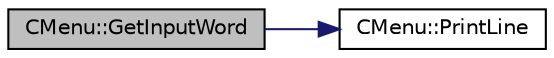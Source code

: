 digraph "CMenu::GetInputWord"
{
 // LATEX_PDF_SIZE
  edge [fontname="Helvetica",fontsize="10",labelfontname="Helvetica",labelfontsize="10"];
  node [fontname="Helvetica",fontsize="10",shape=record];
  rankdir="LR";
  Node1 [label="CMenu::GetInputWord",height=0.2,width=0.4,color="black", fillcolor="grey75", style="filled", fontcolor="black",tooltip="Prints a message and then waits until newline. Only alfanumeral char are allowed and must be one word..."];
  Node1 -> Node2 [color="midnightblue",fontsize="10",style="solid",fontname="Helvetica"];
  Node2 [label="CMenu::PrintLine",height=0.2,width=0.4,color="black", fillcolor="white", style="filled",URL="$classCMenu.html#af4b786b21df464cd12087782f7a552e3",tooltip="Prints the line in argument to stdout."];
}
